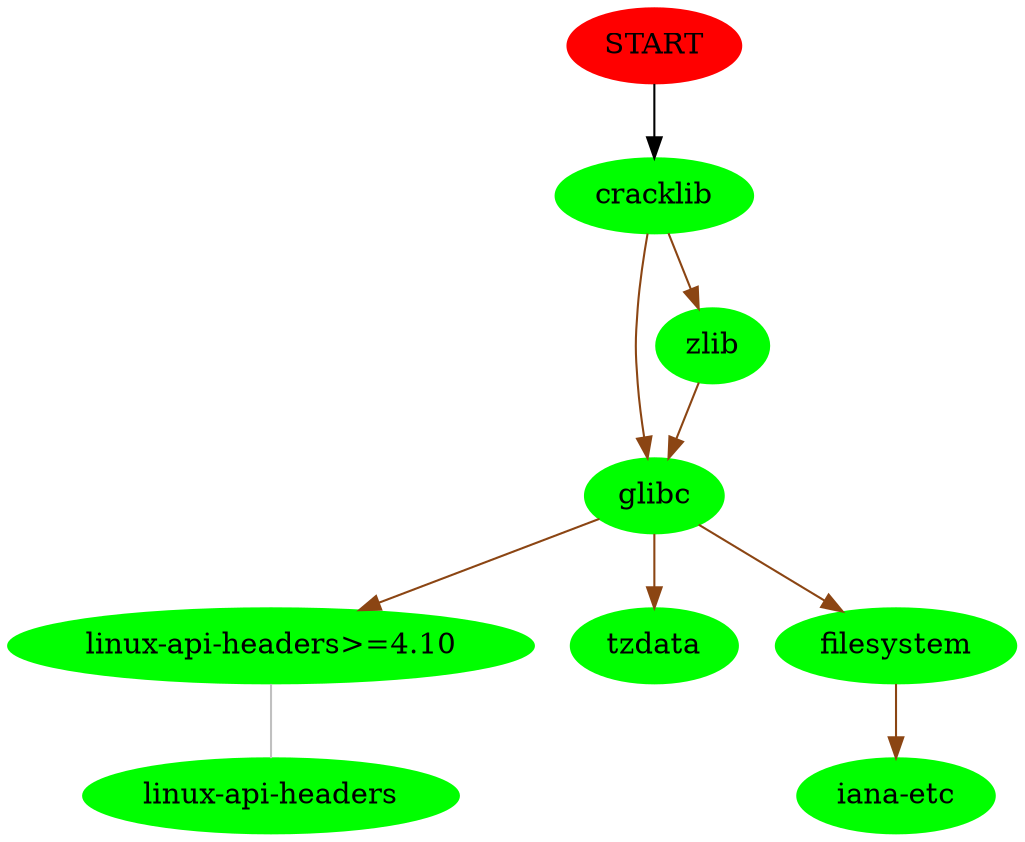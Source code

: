 digraph G { START [color=red, style=filled];
node [style=filled, color=green];
 "START" -> "cracklib";
"cracklib" -> "glibc" [color=chocolate4];
"glibc" -> "linux-api-headers>=4.10" [color=chocolate4];
"linux-api-headers>=4.10" -> "linux-api-headers" [arrowhead=none, color=grey];
"glibc" -> "tzdata" [color=chocolate4];
"glibc" -> "filesystem" [color=chocolate4];
"filesystem" -> "iana-etc" [color=chocolate4];
"cracklib" -> "zlib" [color=chocolate4];
"zlib" -> "glibc" [color=chocolate4];
}
